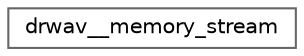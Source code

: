 digraph "Graphical Class Hierarchy"
{
 // LATEX_PDF_SIZE
  bgcolor="transparent";
  edge [fontname=Helvetica,fontsize=10,labelfontname=Helvetica,labelfontsize=10];
  node [fontname=Helvetica,fontsize=10,shape=box,height=0.2,width=0.4];
  rankdir="LR";
  Node0 [id="Node000000",label="drwav__memory_stream",height=0.2,width=0.4,color="grey40", fillcolor="white", style="filled",URL="$structdrwav____memory__stream.html",tooltip=" "];
}
